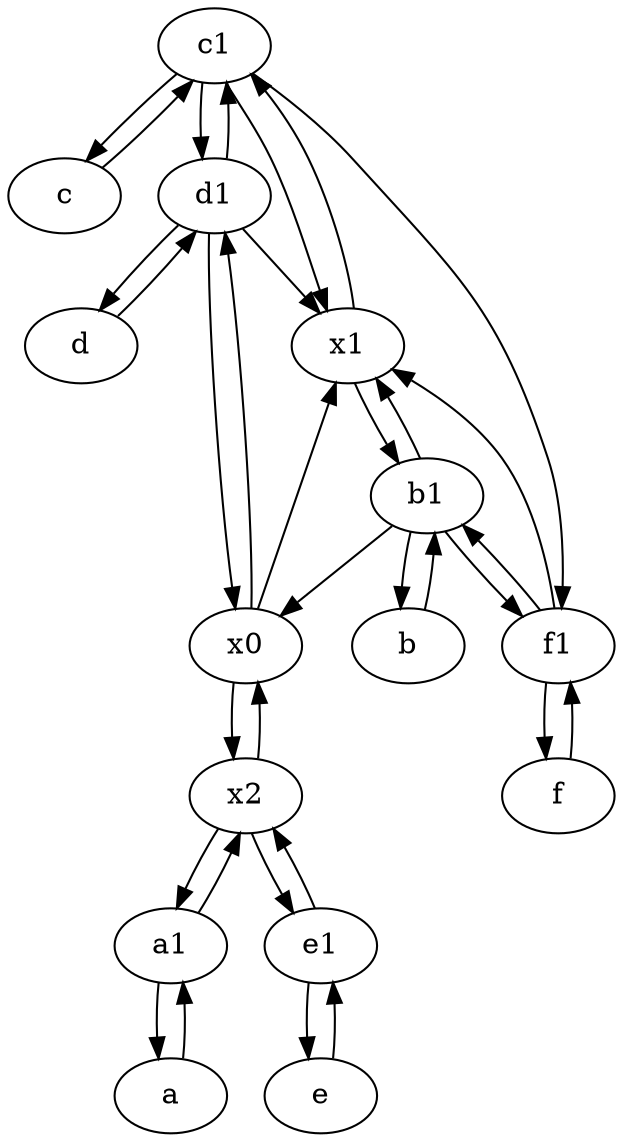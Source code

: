 digraph  {
	c1 [pos="30,15!"];
	a [pos="40,10!"];
	c [pos="20,10!"];
	a1 [pos="40,15!"];
	d1 [pos="25,30!"];
	f [pos="15,45!"];
	e1 [pos="25,45!"];
	b [pos="50,20!"];
	d [pos="20,30!"];
	e [pos="30,50!"];
	x2;
	f1;
	b1 [pos="45,20!"];
	x0;
	x1;
	x1 -> b1;
	c1 -> c;
	e1 -> x2;
	x2 -> e1;
	b1 -> x1;
	x0 -> x2;
	d1 -> x0;
	x2 -> x0;
	b1 -> b;
	x1 -> c1;
	c1 -> d1;
	c1 -> f1;
	f1 -> b1;
	x0 -> x1;
	d1 -> d;
	b -> b1;
	d -> d1;
	e1 -> e;
	x0 -> d1;
	b1 -> f1;
	e -> e1;
	f -> f1;
	a1 -> a;
	c1 -> x1;
	a -> a1;
	f1 -> f;
	x2 -> a1;
	c -> c1;
	f1 -> x1;
	a1 -> x2;
	d1 -> x1;
	d1 -> c1;
	b1 -> x0;

	}
